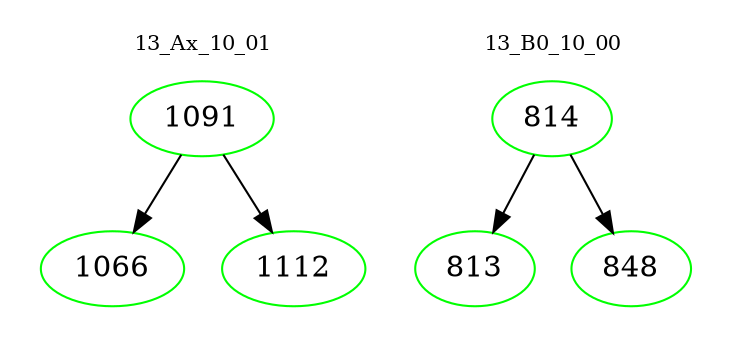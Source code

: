 digraph{
subgraph cluster_0 {
color = white
label = "13_Ax_10_01";
fontsize=10;
T0_1091 [label="1091", color="green"]
T0_1091 -> T0_1066 [color="black"]
T0_1066 [label="1066", color="green"]
T0_1091 -> T0_1112 [color="black"]
T0_1112 [label="1112", color="green"]
}
subgraph cluster_1 {
color = white
label = "13_B0_10_00";
fontsize=10;
T1_814 [label="814", color="green"]
T1_814 -> T1_813 [color="black"]
T1_813 [label="813", color="green"]
T1_814 -> T1_848 [color="black"]
T1_848 [label="848", color="green"]
}
}
